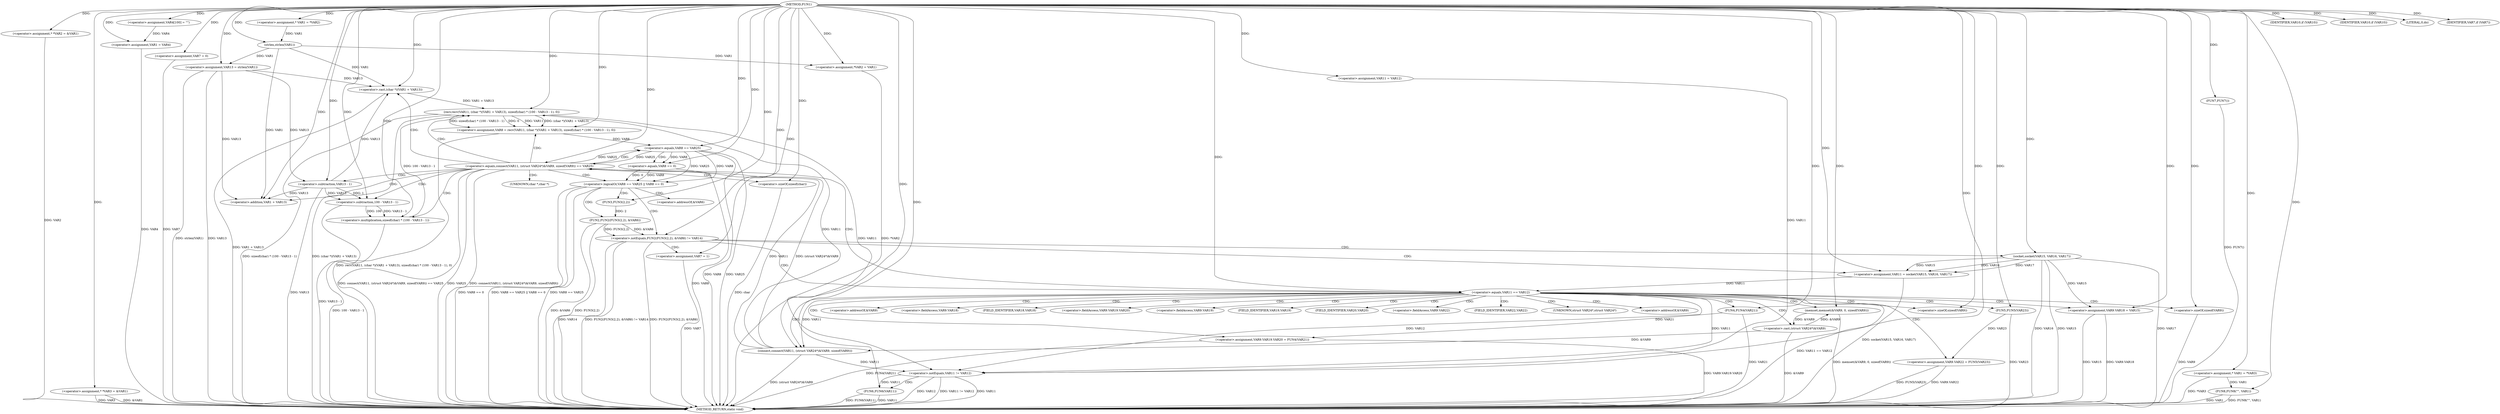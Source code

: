 digraph FUN1 {  
"1000100" [label = "(METHOD,FUN1)" ]
"1000269" [label = "(METHOD_RETURN,static void)" ]
"1000104" [label = "(<operator>.assignment,* *VAR2 = &VAR1)" ]
"1000109" [label = "(<operator>.assignment,* *VAR3 = &VAR1)" ]
"1000114" [label = "(<operator>.assignment,VAR4[100] = \"\")" ]
"1000117" [label = "(<operator>.assignment,VAR1 = VAR4)" ]
"1000122" [label = "(<operator>.assignment,* VAR1 = *VAR2)" ]
"1000129" [label = "(<operator>.assignment,VAR7 = 0)" ]
"1000136" [label = "(<operator>.assignment,VAR11 = VAR12)" ]
"1000140" [label = "(<operator>.assignment,VAR13 = strlen(VAR1))" ]
"1000142" [label = "(strlen,strlen(VAR1))" ]
"1000147" [label = "(<operator>.notEquals,FUN2(FUN3(2,2), &VAR6) != VAR14)" ]
"1000148" [label = "(FUN2,FUN2(FUN3(2,2), &VAR6))" ]
"1000149" [label = "(FUN3,FUN3(2,2))" ]
"1000157" [label = "(<operator>.assignment,VAR7 = 1)" ]
"1000160" [label = "(<operator>.assignment,VAR11 = socket(VAR15, VAR16, VAR17))" ]
"1000162" [label = "(socket,socket(VAR15, VAR16, VAR17))" ]
"1000167" [label = "(<operator>.equals,VAR11 == VAR12)" ]
"1000172" [label = "(memset,memset(&VAR9, 0, sizeof(VAR9)))" ]
"1000176" [label = "(<operator>.sizeOf,sizeof(VAR9))" ]
"1000178" [label = "(<operator>.assignment,VAR9.VAR18 = VAR15)" ]
"1000183" [label = "(<operator>.assignment,VAR9.VAR19.VAR20 = FUN4(VAR21))" ]
"1000189" [label = "(FUN4,FUN4(VAR21))" ]
"1000191" [label = "(<operator>.assignment,VAR9.VAR22 = FUN5(VAR23))" ]
"1000195" [label = "(FUN5,FUN5(VAR23))" ]
"1000198" [label = "(<operator>.equals,connect(VAR11, (struct VAR24*)&VAR9, sizeof(VAR9)) == VAR25)" ]
"1000199" [label = "(connect,connect(VAR11, (struct VAR24*)&VAR9, sizeof(VAR9)))" ]
"1000201" [label = "(<operator>.cast,(struct VAR24*)&VAR9)" ]
"1000205" [label = "(<operator>.sizeOf,sizeof(VAR9))" ]
"1000210" [label = "(<operator>.assignment,VAR8 = recv(VAR11, (char *)(VAR1 + VAR13), sizeof(char) * (100 - VAR13 - 1), 0))" ]
"1000212" [label = "(recv,recv(VAR11, (char *)(VAR1 + VAR13), sizeof(char) * (100 - VAR13 - 1), 0))" ]
"1000214" [label = "(<operator>.cast,(char *)(VAR1 + VAR13))" ]
"1000216" [label = "(<operator>.addition,VAR1 + VAR13)" ]
"1000219" [label = "(<operator>.multiplication,sizeof(char) * (100 - VAR13 - 1))" ]
"1000220" [label = "(<operator>.sizeOf,sizeof(char))" ]
"1000222" [label = "(<operator>.subtraction,100 - VAR13 - 1)" ]
"1000224" [label = "(<operator>.subtraction,VAR13 - 1)" ]
"1000229" [label = "(<operator>.logicalOr,VAR8 == VAR25 || VAR8 == 0)" ]
"1000230" [label = "(<operator>.equals,VAR8 == VAR25)" ]
"1000233" [label = "(<operator>.equals,VAR8 == 0)" ]
"1000239" [label = "(IDENTIFIER,VAR10,if (VAR10))" ]
"1000242" [label = "(IDENTIFIER,VAR10,if (VAR10))" ]
"1000244" [label = "(LITERAL,0,do)" ]
"1000246" [label = "(<operator>.notEquals,VAR11 != VAR12)" ]
"1000250" [label = "(FUN6,FUN6(VAR11))" ]
"1000253" [label = "(IDENTIFIER,VAR7,if (VAR7))" ]
"1000255" [label = "(FUN7,FUN7())" ]
"1000256" [label = "(<operator>.assignment,*VAR2 = VAR1)" ]
"1000262" [label = "(<operator>.assignment,* VAR1 = *VAR3)" ]
"1000266" [label = "(FUN8,FUN8(\"\", VAR1))" ]
"1000152" [label = "(<operator>.addressOf,&VAR6)" ]
"1000173" [label = "(<operator>.addressOf,&VAR9)" ]
"1000179" [label = "(<operator>.fieldAccess,VAR9.VAR18)" ]
"1000181" [label = "(FIELD_IDENTIFIER,VAR18,VAR18)" ]
"1000184" [label = "(<operator>.fieldAccess,VAR9.VAR19.VAR20)" ]
"1000185" [label = "(<operator>.fieldAccess,VAR9.VAR19)" ]
"1000187" [label = "(FIELD_IDENTIFIER,VAR19,VAR19)" ]
"1000188" [label = "(FIELD_IDENTIFIER,VAR20,VAR20)" ]
"1000192" [label = "(<operator>.fieldAccess,VAR9.VAR22)" ]
"1000194" [label = "(FIELD_IDENTIFIER,VAR22,VAR22)" ]
"1000202" [label = "(UNKNOWN,struct VAR24*,struct VAR24*)" ]
"1000203" [label = "(<operator>.addressOf,&VAR9)" ]
"1000215" [label = "(UNKNOWN,char *,char *)" ]
  "1000189" -> "1000269"  [ label = "DDG: VAR21"] 
  "1000230" -> "1000269"  [ label = "DDG: VAR8"] 
  "1000109" -> "1000269"  [ label = "DDG: VAR3"] 
  "1000256" -> "1000269"  [ label = "DDG: *VAR2"] 
  "1000250" -> "1000269"  [ label = "DDG: FUN6(VAR11)"] 
  "1000178" -> "1000269"  [ label = "DDG: VAR15"] 
  "1000246" -> "1000269"  [ label = "DDG: VAR12"] 
  "1000129" -> "1000269"  [ label = "DDG: VAR7"] 
  "1000162" -> "1000269"  [ label = "DDG: VAR16"] 
  "1000172" -> "1000269"  [ label = "DDG: memset(&VAR9, 0, sizeof(VAR9))"] 
  "1000140" -> "1000269"  [ label = "DDG: strlen(VAR1)"] 
  "1000224" -> "1000269"  [ label = "DDG: VAR13"] 
  "1000220" -> "1000269"  [ label = "DDG: char"] 
  "1000250" -> "1000269"  [ label = "DDG: VAR11"] 
  "1000199" -> "1000269"  [ label = "DDG: (struct VAR24*)&VAR9"] 
  "1000229" -> "1000269"  [ label = "DDG: VAR8 == 0"] 
  "1000214" -> "1000269"  [ label = "DDG: VAR1 + VAR13"] 
  "1000178" -> "1000269"  [ label = "DDG: VAR9.VAR18"] 
  "1000255" -> "1000269"  [ label = "DDG: FUN7()"] 
  "1000104" -> "1000269"  [ label = "DDG: VAR2"] 
  "1000212" -> "1000269"  [ label = "DDG: sizeof(char) * (100 - VAR13 - 1)"] 
  "1000212" -> "1000269"  [ label = "DDG: (char *)(VAR1 + VAR13)"] 
  "1000183" -> "1000269"  [ label = "DDG: FUN4(VAR21)"] 
  "1000205" -> "1000269"  [ label = "DDG: VAR9"] 
  "1000140" -> "1000269"  [ label = "DDG: VAR13"] 
  "1000191" -> "1000269"  [ label = "DDG: FUN5(VAR23)"] 
  "1000183" -> "1000269"  [ label = "DDG: VAR9.VAR19.VAR20"] 
  "1000148" -> "1000269"  [ label = "DDG: &VAR6"] 
  "1000266" -> "1000269"  [ label = "DDG: VAR1"] 
  "1000229" -> "1000269"  [ label = "DDG: VAR8 == VAR25 || VAR8 == 0"] 
  "1000157" -> "1000269"  [ label = "DDG: VAR7"] 
  "1000167" -> "1000269"  [ label = "DDG: VAR11 == VAR12"] 
  "1000262" -> "1000269"  [ label = "DDG: *VAR3"] 
  "1000201" -> "1000269"  [ label = "DDG: &VAR9"] 
  "1000219" -> "1000269"  [ label = "DDG: 100 - VAR13 - 1"] 
  "1000148" -> "1000269"  [ label = "DDG: FUN3(2,2)"] 
  "1000147" -> "1000269"  [ label = "DDG: FUN2(FUN3(2,2), &VAR6)"] 
  "1000198" -> "1000269"  [ label = "DDG: VAR25"] 
  "1000266" -> "1000269"  [ label = "DDG: FUN8(\"\", VAR1)"] 
  "1000210" -> "1000269"  [ label = "DDG: recv(VAR11, (char *)(VAR1 + VAR13), sizeof(char) * (100 - VAR13 - 1), 0)"] 
  "1000147" -> "1000269"  [ label = "DDG: VAR14"] 
  "1000198" -> "1000269"  [ label = "DDG: connect(VAR11, (struct VAR24*)&VAR9, sizeof(VAR9))"] 
  "1000230" -> "1000269"  [ label = "DDG: VAR25"] 
  "1000233" -> "1000269"  [ label = "DDG: VAR8"] 
  "1000229" -> "1000269"  [ label = "DDG: VAR8 == VAR25"] 
  "1000117" -> "1000269"  [ label = "DDG: VAR4"] 
  "1000162" -> "1000269"  [ label = "DDG: VAR15"] 
  "1000195" -> "1000269"  [ label = "DDG: VAR23"] 
  "1000160" -> "1000269"  [ label = "DDG: socket(VAR15, VAR16, VAR17)"] 
  "1000246" -> "1000269"  [ label = "DDG: VAR11 != VAR12"] 
  "1000147" -> "1000269"  [ label = "DDG: FUN2(FUN3(2,2), &VAR6) != VAR14"] 
  "1000109" -> "1000269"  [ label = "DDG: &VAR1"] 
  "1000191" -> "1000269"  [ label = "DDG: VAR9.VAR22"] 
  "1000246" -> "1000269"  [ label = "DDG: VAR11"] 
  "1000222" -> "1000269"  [ label = "DDG: VAR13 - 1"] 
  "1000198" -> "1000269"  [ label = "DDG: connect(VAR11, (struct VAR24*)&VAR9, sizeof(VAR9)) == VAR25"] 
  "1000162" -> "1000269"  [ label = "DDG: VAR17"] 
  "1000100" -> "1000104"  [ label = "DDG: "] 
  "1000100" -> "1000109"  [ label = "DDG: "] 
  "1000100" -> "1000114"  [ label = "DDG: "] 
  "1000114" -> "1000117"  [ label = "DDG: VAR4"] 
  "1000100" -> "1000117"  [ label = "DDG: "] 
  "1000100" -> "1000122"  [ label = "DDG: "] 
  "1000100" -> "1000129"  [ label = "DDG: "] 
  "1000100" -> "1000136"  [ label = "DDG: "] 
  "1000142" -> "1000140"  [ label = "DDG: VAR1"] 
  "1000100" -> "1000140"  [ label = "DDG: "] 
  "1000122" -> "1000142"  [ label = "DDG: VAR1"] 
  "1000100" -> "1000142"  [ label = "DDG: "] 
  "1000148" -> "1000147"  [ label = "DDG: FUN3(2,2)"] 
  "1000148" -> "1000147"  [ label = "DDG: &VAR6"] 
  "1000149" -> "1000148"  [ label = "DDG: 2"] 
  "1000100" -> "1000149"  [ label = "DDG: "] 
  "1000100" -> "1000147"  [ label = "DDG: "] 
  "1000100" -> "1000157"  [ label = "DDG: "] 
  "1000162" -> "1000160"  [ label = "DDG: VAR15"] 
  "1000162" -> "1000160"  [ label = "DDG: VAR16"] 
  "1000162" -> "1000160"  [ label = "DDG: VAR17"] 
  "1000100" -> "1000160"  [ label = "DDG: "] 
  "1000100" -> "1000162"  [ label = "DDG: "] 
  "1000160" -> "1000167"  [ label = "DDG: VAR11"] 
  "1000100" -> "1000167"  [ label = "DDG: "] 
  "1000201" -> "1000172"  [ label = "DDG: &VAR9"] 
  "1000100" -> "1000172"  [ label = "DDG: "] 
  "1000100" -> "1000176"  [ label = "DDG: "] 
  "1000162" -> "1000178"  [ label = "DDG: VAR15"] 
  "1000100" -> "1000178"  [ label = "DDG: "] 
  "1000189" -> "1000183"  [ label = "DDG: VAR21"] 
  "1000100" -> "1000189"  [ label = "DDG: "] 
  "1000195" -> "1000191"  [ label = "DDG: VAR23"] 
  "1000100" -> "1000195"  [ label = "DDG: "] 
  "1000199" -> "1000198"  [ label = "DDG: VAR11"] 
  "1000199" -> "1000198"  [ label = "DDG: (struct VAR24*)&VAR9"] 
  "1000167" -> "1000199"  [ label = "DDG: VAR11"] 
  "1000100" -> "1000199"  [ label = "DDG: "] 
  "1000201" -> "1000199"  [ label = "DDG: &VAR9"] 
  "1000172" -> "1000201"  [ label = "DDG: &VAR9"] 
  "1000100" -> "1000205"  [ label = "DDG: "] 
  "1000230" -> "1000198"  [ label = "DDG: VAR25"] 
  "1000100" -> "1000198"  [ label = "DDG: "] 
  "1000212" -> "1000210"  [ label = "DDG: VAR11"] 
  "1000212" -> "1000210"  [ label = "DDG: (char *)(VAR1 + VAR13)"] 
  "1000212" -> "1000210"  [ label = "DDG: sizeof(char) * (100 - VAR13 - 1)"] 
  "1000212" -> "1000210"  [ label = "DDG: 0"] 
  "1000100" -> "1000210"  [ label = "DDG: "] 
  "1000199" -> "1000212"  [ label = "DDG: VAR11"] 
  "1000100" -> "1000212"  [ label = "DDG: "] 
  "1000214" -> "1000212"  [ label = "DDG: VAR1 + VAR13"] 
  "1000142" -> "1000214"  [ label = "DDG: VAR1"] 
  "1000100" -> "1000214"  [ label = "DDG: "] 
  "1000224" -> "1000214"  [ label = "DDG: VAR13"] 
  "1000140" -> "1000214"  [ label = "DDG: VAR13"] 
  "1000142" -> "1000216"  [ label = "DDG: VAR1"] 
  "1000100" -> "1000216"  [ label = "DDG: "] 
  "1000224" -> "1000216"  [ label = "DDG: VAR13"] 
  "1000140" -> "1000216"  [ label = "DDG: VAR13"] 
  "1000219" -> "1000212"  [ label = "DDG: 100 - VAR13 - 1"] 
  "1000100" -> "1000219"  [ label = "DDG: "] 
  "1000100" -> "1000220"  [ label = "DDG: "] 
  "1000222" -> "1000219"  [ label = "DDG: 100"] 
  "1000222" -> "1000219"  [ label = "DDG: VAR13 - 1"] 
  "1000100" -> "1000222"  [ label = "DDG: "] 
  "1000224" -> "1000222"  [ label = "DDG: VAR13"] 
  "1000224" -> "1000222"  [ label = "DDG: 1"] 
  "1000100" -> "1000224"  [ label = "DDG: "] 
  "1000140" -> "1000224"  [ label = "DDG: VAR13"] 
  "1000230" -> "1000229"  [ label = "DDG: VAR8"] 
  "1000230" -> "1000229"  [ label = "DDG: VAR25"] 
  "1000210" -> "1000230"  [ label = "DDG: VAR8"] 
  "1000100" -> "1000230"  [ label = "DDG: "] 
  "1000198" -> "1000230"  [ label = "DDG: VAR25"] 
  "1000233" -> "1000229"  [ label = "DDG: VAR8"] 
  "1000233" -> "1000229"  [ label = "DDG: 0"] 
  "1000230" -> "1000233"  [ label = "DDG: VAR8"] 
  "1000100" -> "1000233"  [ label = "DDG: "] 
  "1000100" -> "1000239"  [ label = "DDG: "] 
  "1000100" -> "1000242"  [ label = "DDG: "] 
  "1000100" -> "1000244"  [ label = "DDG: "] 
  "1000167" -> "1000246"  [ label = "DDG: VAR11"] 
  "1000199" -> "1000246"  [ label = "DDG: VAR11"] 
  "1000212" -> "1000246"  [ label = "DDG: VAR11"] 
  "1000136" -> "1000246"  [ label = "DDG: VAR11"] 
  "1000100" -> "1000246"  [ label = "DDG: "] 
  "1000167" -> "1000246"  [ label = "DDG: VAR12"] 
  "1000246" -> "1000250"  [ label = "DDG: VAR11"] 
  "1000100" -> "1000250"  [ label = "DDG: "] 
  "1000100" -> "1000253"  [ label = "DDG: "] 
  "1000100" -> "1000255"  [ label = "DDG: "] 
  "1000142" -> "1000256"  [ label = "DDG: VAR1"] 
  "1000100" -> "1000256"  [ label = "DDG: "] 
  "1000100" -> "1000262"  [ label = "DDG: "] 
  "1000100" -> "1000266"  [ label = "DDG: "] 
  "1000262" -> "1000266"  [ label = "DDG: VAR1"] 
  "1000147" -> "1000157"  [ label = "CDG: "] 
  "1000147" -> "1000167"  [ label = "CDG: "] 
  "1000147" -> "1000160"  [ label = "CDG: "] 
  "1000147" -> "1000162"  [ label = "CDG: "] 
  "1000167" -> "1000191"  [ label = "CDG: "] 
  "1000167" -> "1000199"  [ label = "CDG: "] 
  "1000167" -> "1000195"  [ label = "CDG: "] 
  "1000167" -> "1000183"  [ label = "CDG: "] 
  "1000167" -> "1000172"  [ label = "CDG: "] 
  "1000167" -> "1000189"  [ label = "CDG: "] 
  "1000167" -> "1000178"  [ label = "CDG: "] 
  "1000167" -> "1000188"  [ label = "CDG: "] 
  "1000167" -> "1000203"  [ label = "CDG: "] 
  "1000167" -> "1000205"  [ label = "CDG: "] 
  "1000167" -> "1000173"  [ label = "CDG: "] 
  "1000167" -> "1000201"  [ label = "CDG: "] 
  "1000167" -> "1000202"  [ label = "CDG: "] 
  "1000167" -> "1000179"  [ label = "CDG: "] 
  "1000167" -> "1000194"  [ label = "CDG: "] 
  "1000167" -> "1000192"  [ label = "CDG: "] 
  "1000167" -> "1000184"  [ label = "CDG: "] 
  "1000167" -> "1000176"  [ label = "CDG: "] 
  "1000167" -> "1000198"  [ label = "CDG: "] 
  "1000167" -> "1000187"  [ label = "CDG: "] 
  "1000167" -> "1000181"  [ label = "CDG: "] 
  "1000167" -> "1000185"  [ label = "CDG: "] 
  "1000198" -> "1000229"  [ label = "CDG: "] 
  "1000198" -> "1000230"  [ label = "CDG: "] 
  "1000198" -> "1000216"  [ label = "CDG: "] 
  "1000198" -> "1000212"  [ label = "CDG: "] 
  "1000198" -> "1000219"  [ label = "CDG: "] 
  "1000198" -> "1000210"  [ label = "CDG: "] 
  "1000198" -> "1000215"  [ label = "CDG: "] 
  "1000198" -> "1000222"  [ label = "CDG: "] 
  "1000198" -> "1000220"  [ label = "CDG: "] 
  "1000198" -> "1000214"  [ label = "CDG: "] 
  "1000198" -> "1000224"  [ label = "CDG: "] 
  "1000229" -> "1000152"  [ label = "CDG: "] 
  "1000229" -> "1000148"  [ label = "CDG: "] 
  "1000229" -> "1000149"  [ label = "CDG: "] 
  "1000229" -> "1000147"  [ label = "CDG: "] 
  "1000230" -> "1000233"  [ label = "CDG: "] 
  "1000246" -> "1000250"  [ label = "CDG: "] 
}
